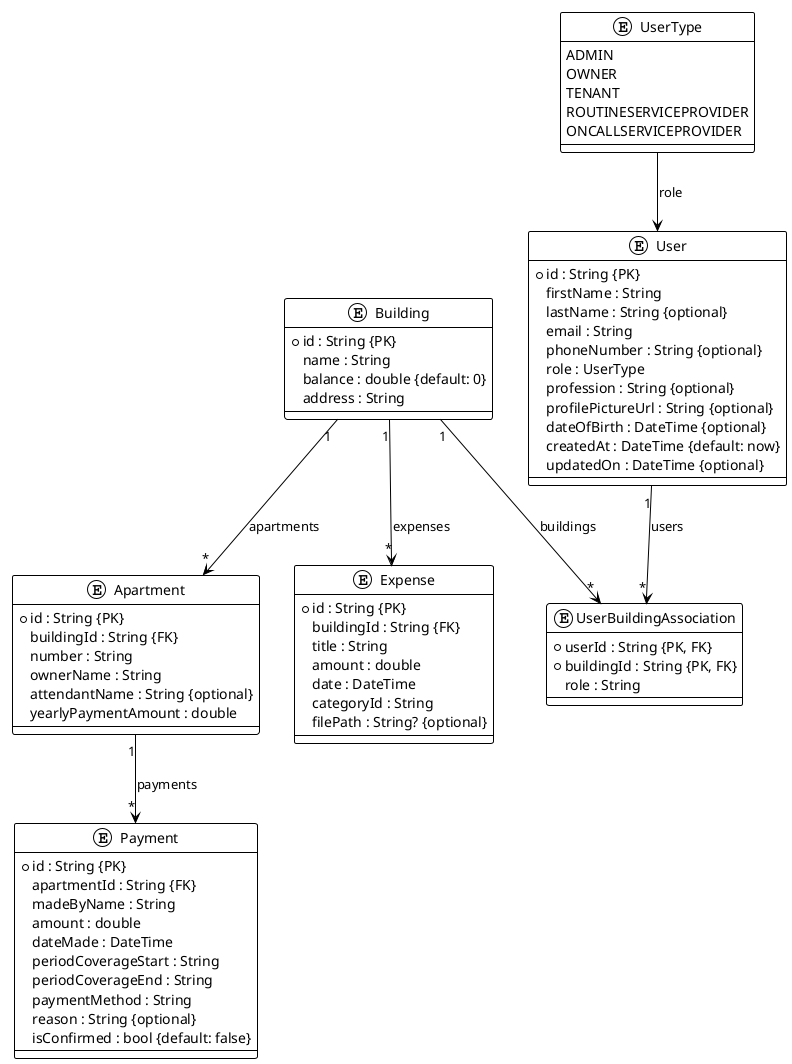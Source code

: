 @startuml
!theme plain

entity "User" as User {
  +id : String {PK}
  firstName : String
  lastName : String {optional}
  email : String
  phoneNumber : String {optional}
  role : UserType
  profession : String {optional}
  profilePictureUrl : String {optional}
  dateOfBirth : DateTime {optional}
  createdAt : DateTime {default: now}
  updatedOn : DateTime {optional}
}

entity "Building" as Building {
  +id : String {PK}
  name : String
  balance : double {default: 0}
  address : String
}

entity "UserBuildingAssociation" as UserBuildingAssociation {
  +userId : String {PK, FK}
  +buildingId : String {PK, FK}
  role : String
}

entity "Apartment" as Apartment {
  +id : String {PK}
  buildingId : String {FK}
  number : String
  ownerName : String
  attendantName : String {optional}
  yearlyPaymentAmount : double
}

entity "Expense" as Expense {
  +id : String {PK}
  buildingId : String {FK}
  title : String
  amount : double
  date : DateTime
  categoryId : String
  filePath : String? {optional}
}

entity "Payment" as Payment {
  +id : String {PK}
  apartmentId : String {FK}
  madeByName : String
  amount : double
  dateMade : DateTime
  periodCoverageStart : String
  periodCoverageEnd : String
  paymentMethod : String
  reason : String {optional}
  isConfirmed : bool {default: false}
}

enum UserType {
  ADMIN
  OWNER
  TENANT
  ROUTINESERVICEPROVIDER
  ONCALLSERVICEPROVIDER
}

UserType --> User : role
User "1" --> "*" UserBuildingAssociation : users
Building "1" --> "*" UserBuildingAssociation : buildings
Building "1" --> "*" Apartment : apartments
Apartment "1" --> "*" Payment : payments
Building "1" --> "*" Expense : expenses

@enduml